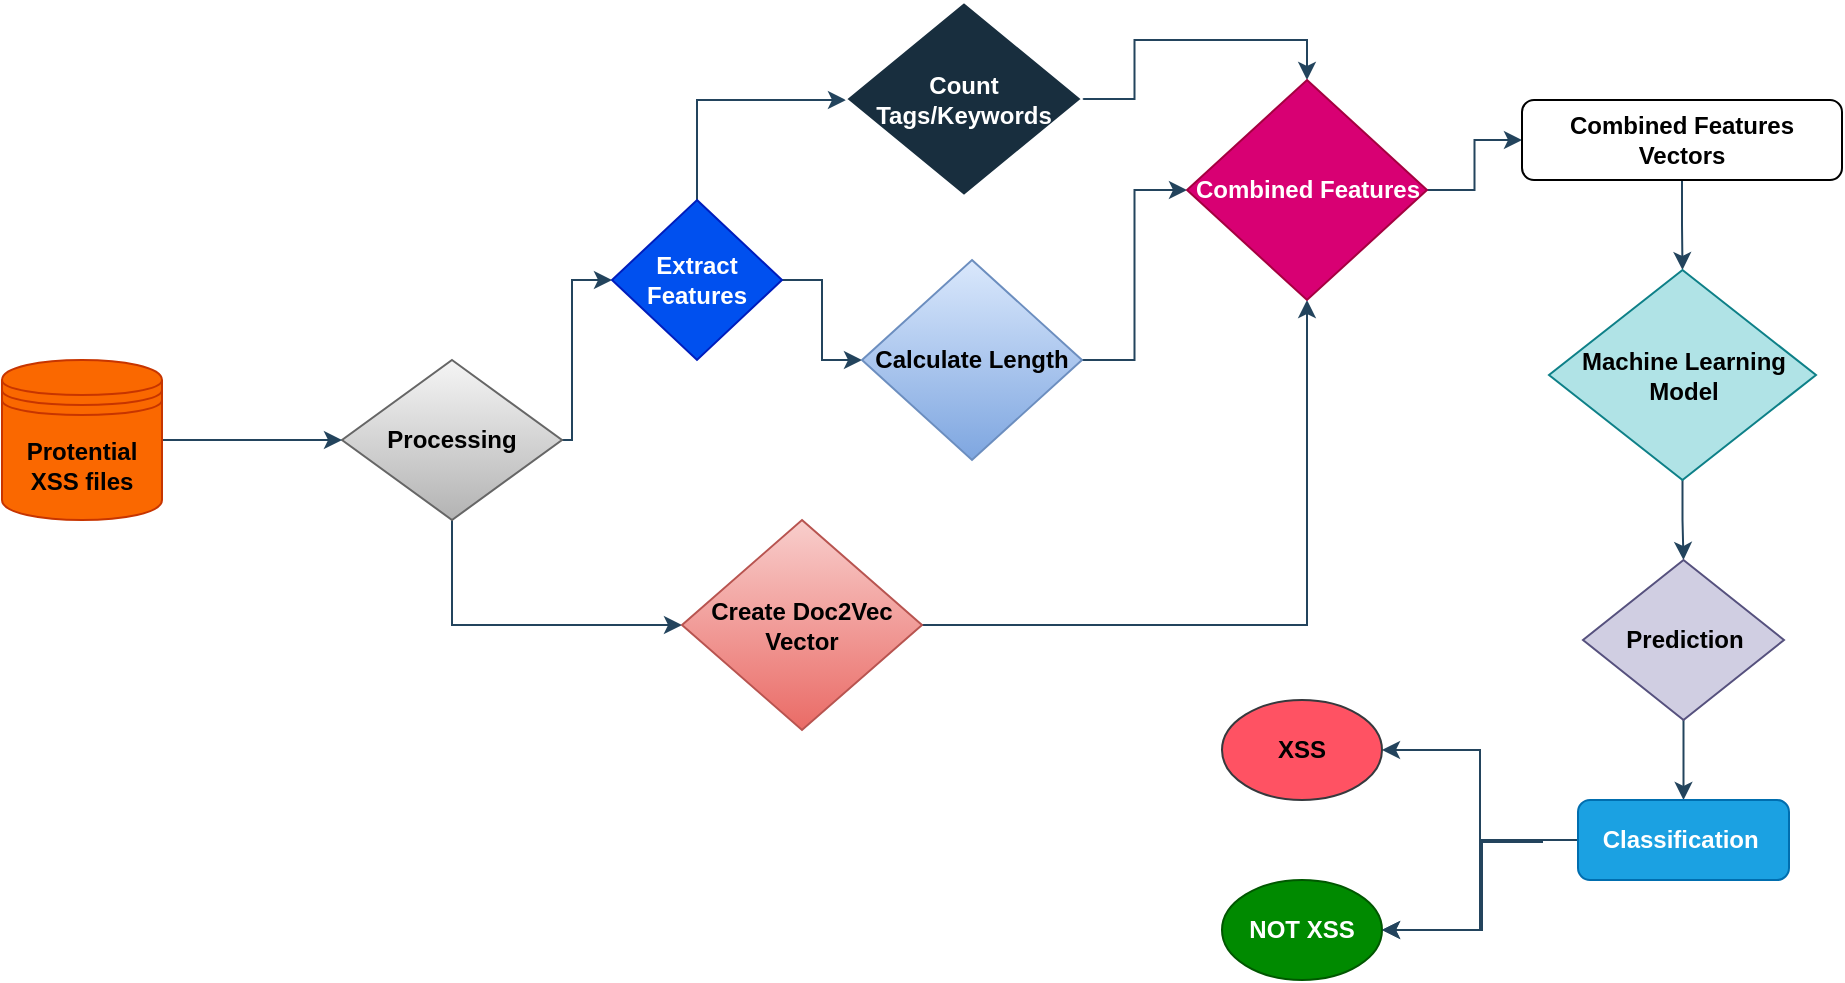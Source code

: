 <mxfile version="24.6.2" type="github">
  <diagram name="Page-1" id="Mo1r9qOi_2OYH27BYrNv">
    <mxGraphModel dx="1900" dy="564" grid="1" gridSize="10" guides="1" tooltips="1" connect="1" arrows="1" fold="1" page="1" pageScale="1" pageWidth="850" pageHeight="1100" background="#FFFFFF" math="0" shadow="0">
      <root>
        <mxCell id="0" />
        <mxCell id="1" parent="0" />
        <mxCell id="sSOU6rIHBW97o_kDDXap-16" style="edgeStyle=orthogonalEdgeStyle;rounded=0;orthogonalLoop=1;jettySize=auto;html=1;entryX=0;entryY=0.5;entryDx=0;entryDy=0;labelBackgroundColor=none;strokeColor=#23445D;fontColor=default;" parent="1" source="sSOU6rIHBW97o_kDDXap-2" target="sSOU6rIHBW97o_kDDXap-3" edge="1">
          <mxGeometry relative="1" as="geometry">
            <Array as="points">
              <mxPoint x="-485" y="299" />
              <mxPoint x="-485" y="219" />
            </Array>
          </mxGeometry>
        </mxCell>
        <mxCell id="sSOU6rIHBW97o_kDDXap-21" style="edgeStyle=orthogonalEdgeStyle;rounded=0;orthogonalLoop=1;jettySize=auto;html=1;exitX=0.5;exitY=1;exitDx=0;exitDy=0;labelBackgroundColor=none;strokeColor=#23445D;fontColor=default;" parent="1" source="sSOU6rIHBW97o_kDDXap-2" target="sSOU6rIHBW97o_kDDXap-6" edge="1">
          <mxGeometry relative="1" as="geometry" />
        </mxCell>
        <mxCell id="sSOU6rIHBW97o_kDDXap-2" value="&lt;b&gt;Processing&lt;/b&gt;" style="rhombus;whiteSpace=wrap;html=1;labelBackgroundColor=none;fillColor=#f5f5f5;strokeColor=#666666;gradientColor=#b3b3b3;" parent="1" vertex="1">
          <mxGeometry x="-600" y="259" width="110" height="80" as="geometry" />
        </mxCell>
        <mxCell id="sSOU6rIHBW97o_kDDXap-17" style="edgeStyle=orthogonalEdgeStyle;rounded=0;orthogonalLoop=1;jettySize=auto;html=1;entryX=0;entryY=0.5;entryDx=0;entryDy=0;labelBackgroundColor=none;strokeColor=#23445D;fontColor=default;" parent="1" source="sSOU6rIHBW97o_kDDXap-3" edge="1">
          <mxGeometry relative="1" as="geometry">
            <mxPoint x="-420" y="149" as="sourcePoint" />
            <mxPoint x="-348" y="129" as="targetPoint" />
            <Array as="points">
              <mxPoint x="-422" y="129" />
            </Array>
          </mxGeometry>
        </mxCell>
        <mxCell id="sSOU6rIHBW97o_kDDXap-18" style="edgeStyle=orthogonalEdgeStyle;rounded=0;orthogonalLoop=1;jettySize=auto;html=1;exitX=1;exitY=0.5;exitDx=0;exitDy=0;labelBackgroundColor=none;strokeColor=#23445D;fontColor=default;" parent="1" source="sSOU6rIHBW97o_kDDXap-3" target="sSOU6rIHBW97o_kDDXap-5" edge="1">
          <mxGeometry relative="1" as="geometry" />
        </mxCell>
        <mxCell id="sSOU6rIHBW97o_kDDXap-3" value="&lt;b&gt;Extract Features&lt;/b&gt;" style="rhombus;whiteSpace=wrap;html=1;labelBackgroundColor=none;fillColor=#0050ef;strokeColor=#001DBC;fontColor=#ffffff;" parent="1" vertex="1">
          <mxGeometry x="-465" y="179" width="85" height="80" as="geometry" />
        </mxCell>
        <mxCell id="sSOU6rIHBW97o_kDDXap-22" style="edgeStyle=orthogonalEdgeStyle;rounded=0;orthogonalLoop=1;jettySize=auto;html=1;entryX=0.5;entryY=0;entryDx=0;entryDy=0;labelBackgroundColor=none;strokeColor=#23445D;fontColor=default;" parent="1" source="sSOU6rIHBW97o_kDDXap-4" target="sSOU6rIHBW97o_kDDXap-7" edge="1">
          <mxGeometry relative="1" as="geometry" />
        </mxCell>
        <mxCell id="sSOU6rIHBW97o_kDDXap-4" value="&lt;b&gt;Count Tags/Keywords&lt;/b&gt;" style="rhombus;whiteSpace=wrap;html=1;labelBackgroundColor=none;fillColor=#182E3E;strokeColor=#FFFFFF;fontColor=#FFFFFF;" parent="1" vertex="1">
          <mxGeometry x="-348" y="80" width="118" height="97" as="geometry" />
        </mxCell>
        <mxCell id="sSOU6rIHBW97o_kDDXap-25" style="edgeStyle=orthogonalEdgeStyle;rounded=0;orthogonalLoop=1;jettySize=auto;html=1;labelBackgroundColor=none;strokeColor=#23445D;fontColor=default;" parent="1" source="sSOU6rIHBW97o_kDDXap-5" target="sSOU6rIHBW97o_kDDXap-7" edge="1">
          <mxGeometry relative="1" as="geometry" />
        </mxCell>
        <mxCell id="sSOU6rIHBW97o_kDDXap-5" value="&lt;b&gt;Calculate Length&lt;/b&gt;" style="rhombus;whiteSpace=wrap;html=1;labelBackgroundColor=none;fillColor=#dae8fc;strokeColor=#6c8ebf;gradientColor=#7ea6e0;" parent="1" vertex="1">
          <mxGeometry x="-340" y="209" width="110" height="100" as="geometry" />
        </mxCell>
        <mxCell id="sSOU6rIHBW97o_kDDXap-26" style="edgeStyle=orthogonalEdgeStyle;rounded=0;orthogonalLoop=1;jettySize=auto;html=1;labelBackgroundColor=none;strokeColor=#23445D;fontColor=default;" parent="1" source="sSOU6rIHBW97o_kDDXap-6" target="sSOU6rIHBW97o_kDDXap-7" edge="1">
          <mxGeometry relative="1" as="geometry" />
        </mxCell>
        <mxCell id="sSOU6rIHBW97o_kDDXap-6" value="&lt;b&gt;Create Doc2Vec Vector&lt;/b&gt;" style="rhombus;whiteSpace=wrap;html=1;labelBackgroundColor=none;fillColor=#f8cecc;strokeColor=#b85450;gradientColor=#ea6b66;" parent="1" vertex="1">
          <mxGeometry x="-430" y="339" width="120" height="105" as="geometry" />
        </mxCell>
        <mxCell id="sSOU6rIHBW97o_kDDXap-27" style="edgeStyle=orthogonalEdgeStyle;rounded=0;orthogonalLoop=1;jettySize=auto;html=1;labelBackgroundColor=none;strokeColor=#23445D;fontColor=default;" parent="1" source="sSOU6rIHBW97o_kDDXap-7" target="sSOU6rIHBW97o_kDDXap-8" edge="1">
          <mxGeometry relative="1" as="geometry">
            <mxPoint x="67" y="119" as="targetPoint" />
          </mxGeometry>
        </mxCell>
        <mxCell id="sSOU6rIHBW97o_kDDXap-7" value="&lt;b&gt;Combined Features&lt;/b&gt;" style="rhombus;whiteSpace=wrap;html=1;labelBackgroundColor=none;fillColor=#d80073;strokeColor=#A50040;fontColor=#ffffff;" parent="1" vertex="1">
          <mxGeometry x="-177.5" y="119" width="120" height="110" as="geometry" />
        </mxCell>
        <mxCell id="sSOU6rIHBW97o_kDDXap-28" style="edgeStyle=orthogonalEdgeStyle;rounded=0;orthogonalLoop=1;jettySize=auto;html=1;entryX=0.5;entryY=0;entryDx=0;entryDy=0;labelBackgroundColor=none;strokeColor=#23445D;fontColor=default;" parent="1" source="sSOU6rIHBW97o_kDDXap-8" target="sSOU6rIHBW97o_kDDXap-9" edge="1">
          <mxGeometry relative="1" as="geometry" />
        </mxCell>
        <mxCell id="sSOU6rIHBW97o_kDDXap-8" value="&lt;b&gt;Combined Features Vectors&lt;/b&gt;" style="rounded=1;whiteSpace=wrap;html=1;labelBackgroundColor=none;" parent="1" vertex="1">
          <mxGeometry x="-10" y="129" width="160" height="40" as="geometry" />
        </mxCell>
        <mxCell id="sSOU6rIHBW97o_kDDXap-29" style="edgeStyle=orthogonalEdgeStyle;rounded=0;orthogonalLoop=1;jettySize=auto;html=1;entryX=0.5;entryY=0;entryDx=0;entryDy=0;labelBackgroundColor=none;strokeColor=#23445D;fontColor=default;" parent="1" source="sSOU6rIHBW97o_kDDXap-9" target="sSOU6rIHBW97o_kDDXap-10" edge="1">
          <mxGeometry relative="1" as="geometry" />
        </mxCell>
        <mxCell id="sSOU6rIHBW97o_kDDXap-9" value="&lt;b&gt;Machine Learning Model&lt;/b&gt;" style="rhombus;whiteSpace=wrap;html=1;labelBackgroundColor=none;fillColor=#b0e3e6;strokeColor=#0e8088;" parent="1" vertex="1">
          <mxGeometry x="3.5" y="214" width="133.5" height="105" as="geometry" />
        </mxCell>
        <mxCell id="sSOU6rIHBW97o_kDDXap-31" style="edgeStyle=orthogonalEdgeStyle;rounded=0;orthogonalLoop=1;jettySize=auto;html=1;entryX=0.5;entryY=0;entryDx=0;entryDy=0;labelBackgroundColor=none;strokeColor=#23445D;fontColor=default;" parent="1" source="sSOU6rIHBW97o_kDDXap-10" target="sSOU6rIHBW97o_kDDXap-11" edge="1">
          <mxGeometry relative="1" as="geometry" />
        </mxCell>
        <mxCell id="sSOU6rIHBW97o_kDDXap-10" value="&lt;b&gt;Prediction&lt;/b&gt;" style="rhombus;whiteSpace=wrap;html=1;labelBackgroundColor=none;fillColor=#d0cee2;strokeColor=#56517e;" parent="1" vertex="1">
          <mxGeometry x="20.5" y="359" width="100.5" height="80" as="geometry" />
        </mxCell>
        <mxCell id="sSOU6rIHBW97o_kDDXap-32" style="edgeStyle=orthogonalEdgeStyle;rounded=0;orthogonalLoop=1;jettySize=auto;html=1;entryX=0.5;entryY=0;entryDx=0;entryDy=0;labelBackgroundColor=none;strokeColor=#23445D;fontColor=default;" parent="1" source="sSOU6rIHBW97o_kDDXap-11" target="sSOU6rIHBW97o_kDDXap-12" edge="1">
          <mxGeometry relative="1" as="geometry" />
        </mxCell>
        <mxCell id="sSOU6rIHBW97o_kDDXap-36" value="" style="edgeStyle=orthogonalEdgeStyle;rounded=0;orthogonalLoop=1;jettySize=auto;html=1;strokeColor=#23445D;" parent="1" source="sSOU6rIHBW97o_kDDXap-11" target="sSOU6rIHBW97o_kDDXap-13" edge="1">
          <mxGeometry relative="1" as="geometry" />
        </mxCell>
        <mxCell id="sSOU6rIHBW97o_kDDXap-11" value="&lt;b&gt;Classification&amp;nbsp;&lt;/b&gt;" style="rounded=1;whiteSpace=wrap;html=1;labelBackgroundColor=none;fillColor=#1ba1e2;strokeColor=#006EAF;fontColor=#ffffff;" parent="1" vertex="1">
          <mxGeometry x="18" y="479" width="105.5" height="40" as="geometry" />
        </mxCell>
        <mxCell id="sSOU6rIHBW97o_kDDXap-12" value="&lt;b&gt;XSS&lt;/b&gt;" style="ellipse;whiteSpace=wrap;html=1;direction=south;labelBackgroundColor=none;fillColor=#FF5263;strokeColor=#36393d;fillStyle=solid;" parent="1" vertex="1">
          <mxGeometry x="-160" y="429" width="80" height="50" as="geometry" />
        </mxCell>
        <mxCell id="sSOU6rIHBW97o_kDDXap-13" value="&lt;b&gt;NOT XSS&lt;/b&gt;" style="ellipse;whiteSpace=wrap;html=1;labelBackgroundColor=none;fillColor=#008a00;strokeColor=#005700;fontColor=#ffffff;" parent="1" vertex="1">
          <mxGeometry x="-160" y="519" width="80" height="50" as="geometry" />
        </mxCell>
        <mxCell id="sSOU6rIHBW97o_kDDXap-33" style="edgeStyle=orthogonalEdgeStyle;rounded=0;orthogonalLoop=1;jettySize=auto;html=1;entryX=1;entryY=0.5;entryDx=0;entryDy=0;labelBackgroundColor=none;strokeColor=#23445D;fontColor=default;" parent="1" target="sSOU6rIHBW97o_kDDXap-13" edge="1">
          <mxGeometry relative="1" as="geometry">
            <mxPoint x="10" y="499" as="sourcePoint" />
            <mxPoint x="-70.0" y="556.2" as="targetPoint" />
            <Array as="points">
              <mxPoint y="499" />
              <mxPoint y="500" />
              <mxPoint x="-30" y="500" />
              <mxPoint x="-30" y="544" />
            </Array>
          </mxGeometry>
        </mxCell>
        <mxCell id="sSOU6rIHBW97o_kDDXap-35" style="edgeStyle=orthogonalEdgeStyle;rounded=0;orthogonalLoop=1;jettySize=auto;html=1;entryX=0;entryY=0.5;entryDx=0;entryDy=0;strokeColor=#23445D;labelBackgroundColor=none;fontColor=default;" parent="1" source="sSOU6rIHBW97o_kDDXap-34" target="sSOU6rIHBW97o_kDDXap-2" edge="1">
          <mxGeometry relative="1" as="geometry" />
        </mxCell>
        <mxCell id="sSOU6rIHBW97o_kDDXap-34" value="&lt;b&gt;Protential XSS files&lt;/b&gt;" style="shape=datastore;whiteSpace=wrap;html=1;strokeColor=#C73500;fontColor=#000000;fillColor=#fa6800;labelBackgroundColor=none;" parent="1" vertex="1">
          <mxGeometry x="-770" y="259" width="80" height="80" as="geometry" />
        </mxCell>
      </root>
    </mxGraphModel>
  </diagram>
</mxfile>
